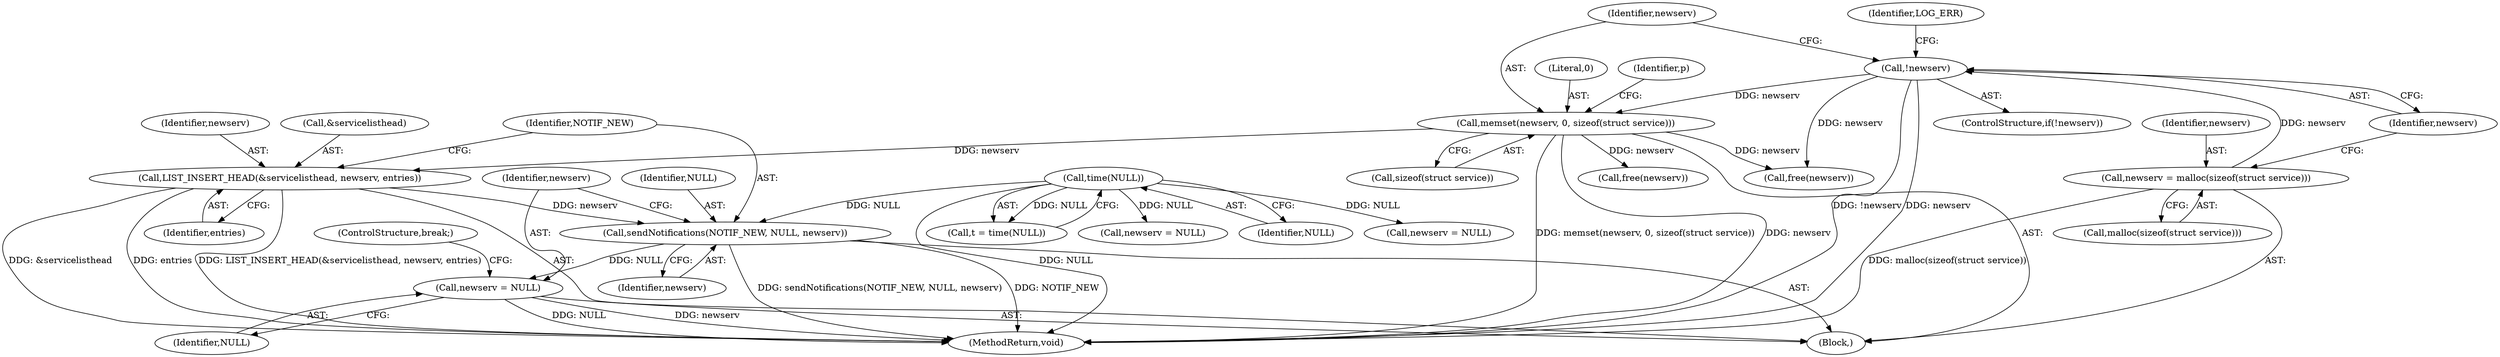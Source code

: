 digraph "0_miniupnp_b238cade9a173c6f751a34acf8ccff838a62aa47@API" {
"1001047" [label="(Call,sendNotifications(NOTIF_NEW, NULL, newserv))"];
"1000187" [label="(Call,time(NULL))"];
"1001042" [label="(Call,LIST_INSERT_HEAD(&servicelisthead, newserv, entries))"];
"1000704" [label="(Call,memset(newserv, 0, sizeof(struct service)))"];
"1000697" [label="(Call,!newserv)"];
"1000691" [label="(Call,newserv = malloc(sizeof(struct service)))"];
"1001051" [label="(Call,newserv = NULL)"];
"1001042" [label="(Call,LIST_INSERT_HEAD(&servicelisthead, newserv, entries))"];
"1001036" [label="(Call,free(newserv))"];
"1001045" [label="(Identifier,newserv)"];
"1001144" [label="(MethodReturn,void)"];
"1000707" [label="(Call,sizeof(struct service))"];
"1001047" [label="(Call,sendNotifications(NOTIF_NEW, NULL, newserv))"];
"1001043" [label="(Call,&servicelisthead)"];
"1000698" [label="(Identifier,newserv)"];
"1001046" [label="(Identifier,entries)"];
"1000696" [label="(ControlStructure,if(!newserv))"];
"1000692" [label="(Identifier,newserv)"];
"1000705" [label="(Identifier,newserv)"];
"1000706" [label="(Literal,0)"];
"1001052" [label="(Identifier,newserv)"];
"1000711" [label="(Identifier,p)"];
"1001053" [label="(Identifier,NULL)"];
"1001128" [label="(Call,free(newserv))"];
"1000187" [label="(Call,time(NULL))"];
"1001051" [label="(Call,newserv = NULL)"];
"1000704" [label="(Call,memset(newserv, 0, sizeof(struct service)))"];
"1000188" [label="(Identifier,NULL)"];
"1001130" [label="(Call,newserv = NULL)"];
"1001050" [label="(Identifier,newserv)"];
"1000697" [label="(Call,!newserv)"];
"1000691" [label="(Call,newserv = malloc(sizeof(struct service)))"];
"1000185" [label="(Call,t = time(NULL))"];
"1001038" [label="(Call,newserv = NULL)"];
"1000257" [label="(Block,)"];
"1000701" [label="(Identifier,LOG_ERR)"];
"1001049" [label="(Identifier,NULL)"];
"1001048" [label="(Identifier,NOTIF_NEW)"];
"1001054" [label="(ControlStructure,break;)"];
"1000693" [label="(Call,malloc(sizeof(struct service)))"];
"1001047" -> "1000257"  [label="AST: "];
"1001047" -> "1001050"  [label="CFG: "];
"1001048" -> "1001047"  [label="AST: "];
"1001049" -> "1001047"  [label="AST: "];
"1001050" -> "1001047"  [label="AST: "];
"1001052" -> "1001047"  [label="CFG: "];
"1001047" -> "1001144"  [label="DDG: sendNotifications(NOTIF_NEW, NULL, newserv)"];
"1001047" -> "1001144"  [label="DDG: NOTIF_NEW"];
"1000187" -> "1001047"  [label="DDG: NULL"];
"1001042" -> "1001047"  [label="DDG: newserv"];
"1001047" -> "1001051"  [label="DDG: NULL"];
"1000187" -> "1000185"  [label="AST: "];
"1000187" -> "1000188"  [label="CFG: "];
"1000188" -> "1000187"  [label="AST: "];
"1000185" -> "1000187"  [label="CFG: "];
"1000187" -> "1001144"  [label="DDG: NULL"];
"1000187" -> "1000185"  [label="DDG: NULL"];
"1000187" -> "1001038"  [label="DDG: NULL"];
"1000187" -> "1001130"  [label="DDG: NULL"];
"1001042" -> "1000257"  [label="AST: "];
"1001042" -> "1001046"  [label="CFG: "];
"1001043" -> "1001042"  [label="AST: "];
"1001045" -> "1001042"  [label="AST: "];
"1001046" -> "1001042"  [label="AST: "];
"1001048" -> "1001042"  [label="CFG: "];
"1001042" -> "1001144"  [label="DDG: LIST_INSERT_HEAD(&servicelisthead, newserv, entries)"];
"1001042" -> "1001144"  [label="DDG: &servicelisthead"];
"1001042" -> "1001144"  [label="DDG: entries"];
"1000704" -> "1001042"  [label="DDG: newserv"];
"1000704" -> "1000257"  [label="AST: "];
"1000704" -> "1000707"  [label="CFG: "];
"1000705" -> "1000704"  [label="AST: "];
"1000706" -> "1000704"  [label="AST: "];
"1000707" -> "1000704"  [label="AST: "];
"1000711" -> "1000704"  [label="CFG: "];
"1000704" -> "1001144"  [label="DDG: newserv"];
"1000704" -> "1001144"  [label="DDG: memset(newserv, 0, sizeof(struct service))"];
"1000697" -> "1000704"  [label="DDG: newserv"];
"1000704" -> "1001036"  [label="DDG: newserv"];
"1000704" -> "1001128"  [label="DDG: newserv"];
"1000697" -> "1000696"  [label="AST: "];
"1000697" -> "1000698"  [label="CFG: "];
"1000698" -> "1000697"  [label="AST: "];
"1000701" -> "1000697"  [label="CFG: "];
"1000705" -> "1000697"  [label="CFG: "];
"1000697" -> "1001144"  [label="DDG: !newserv"];
"1000697" -> "1001144"  [label="DDG: newserv"];
"1000691" -> "1000697"  [label="DDG: newserv"];
"1000697" -> "1001128"  [label="DDG: newserv"];
"1000691" -> "1000257"  [label="AST: "];
"1000691" -> "1000693"  [label="CFG: "];
"1000692" -> "1000691"  [label="AST: "];
"1000693" -> "1000691"  [label="AST: "];
"1000698" -> "1000691"  [label="CFG: "];
"1000691" -> "1001144"  [label="DDG: malloc(sizeof(struct service))"];
"1001051" -> "1000257"  [label="AST: "];
"1001051" -> "1001053"  [label="CFG: "];
"1001052" -> "1001051"  [label="AST: "];
"1001053" -> "1001051"  [label="AST: "];
"1001054" -> "1001051"  [label="CFG: "];
"1001051" -> "1001144"  [label="DDG: newserv"];
"1001051" -> "1001144"  [label="DDG: NULL"];
}
